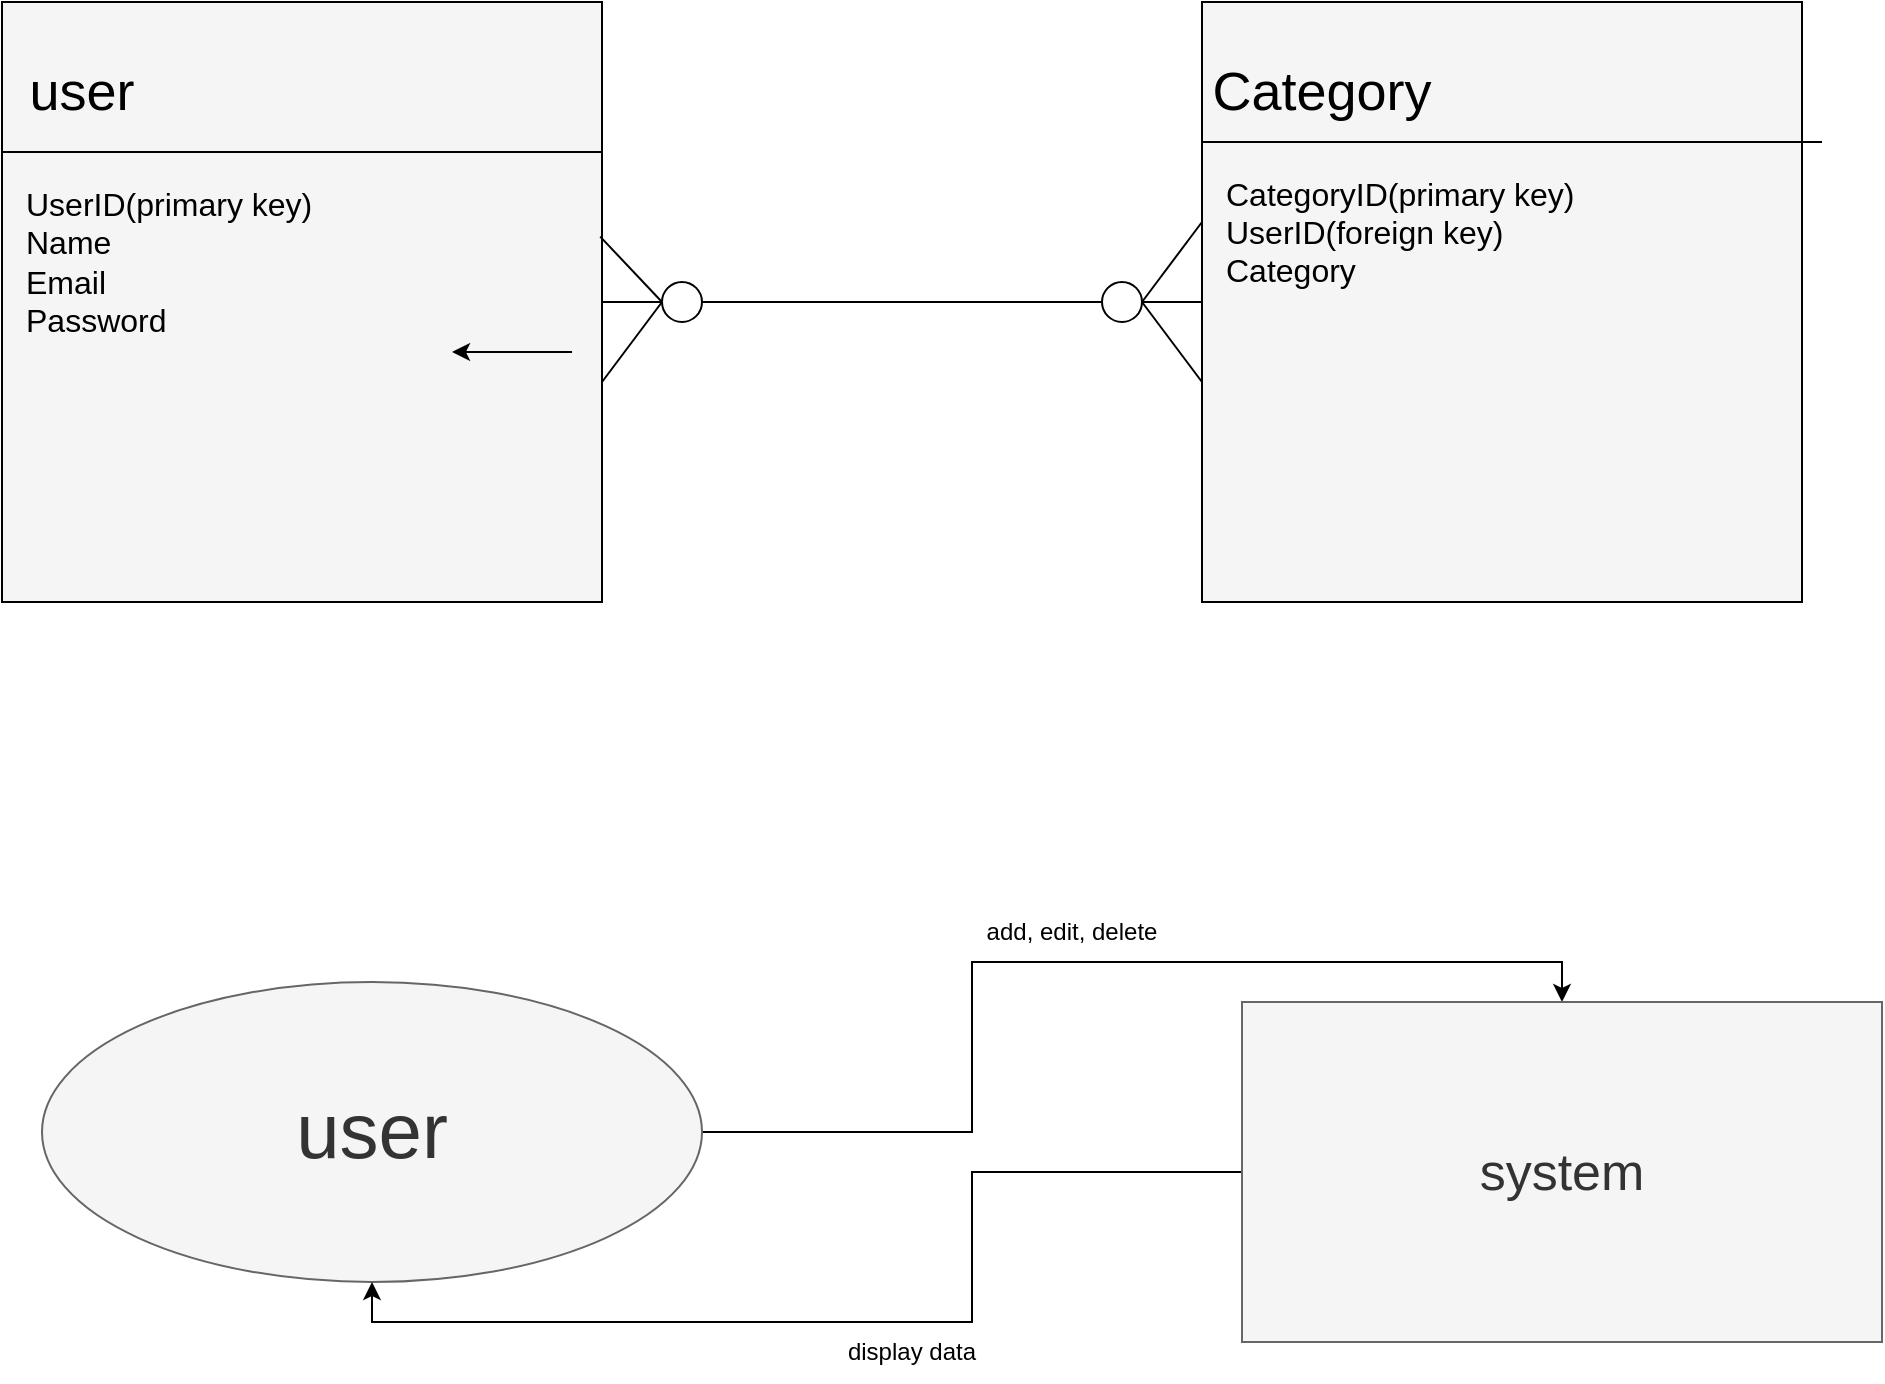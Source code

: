 <mxfile version="21.3.4" type="device">
  <diagram name="Page-1" id="nD5j4wFg5aRehoSlD_w6">
    <mxGraphModel dx="1167" dy="629" grid="1" gridSize="10" guides="1" tooltips="1" connect="1" arrows="1" fold="1" page="1" pageScale="1" pageWidth="850" pageHeight="1100" math="0" shadow="0">
      <root>
        <mxCell id="0" />
        <mxCell id="1" parent="0" />
        <mxCell id="zbsmwXQ62eeeNvYu7n_z-1" value="&lt;p style=&quot;line-height: 140%; font-size: 29px;&quot;&gt;&lt;font style=&quot;font-size: 29px;&quot; face=&quot;Times New Roman&quot;&gt;&lt;br&gt;&lt;/font&gt;&lt;/p&gt;" style="whiteSpace=wrap;html=1;aspect=fixed;fillColor=#f5f5f5;strokeColor=#000000;fontColor=#333333;" vertex="1" parent="1">
          <mxGeometry x="260" y="130" width="300" height="300" as="geometry" />
        </mxCell>
        <mxCell id="zbsmwXQ62eeeNvYu7n_z-2" value="" style="endArrow=none;html=1;rounded=0;exitX=0;exitY=0.25;exitDx=0;exitDy=0;entryX=1;entryY=0.25;entryDx=0;entryDy=0;" edge="1" parent="1" source="zbsmwXQ62eeeNvYu7n_z-1" target="zbsmwXQ62eeeNvYu7n_z-1">
          <mxGeometry width="50" height="50" relative="1" as="geometry">
            <mxPoint x="400" y="320" as="sourcePoint" />
            <mxPoint x="450" y="270" as="targetPoint" />
          </mxGeometry>
        </mxCell>
        <mxCell id="zbsmwXQ62eeeNvYu7n_z-4" value="" style="endArrow=none;html=1;rounded=0;exitX=0;exitY=0.25;exitDx=0;exitDy=0;entryX=1;entryY=0.25;entryDx=0;entryDy=0;strokeColor=#000000;" edge="1" parent="1" source="zbsmwXQ62eeeNvYu7n_z-1" target="zbsmwXQ62eeeNvYu7n_z-1">
          <mxGeometry width="50" height="50" relative="1" as="geometry">
            <mxPoint x="400" y="320" as="sourcePoint" />
            <mxPoint x="450" y="270" as="targetPoint" />
          </mxGeometry>
        </mxCell>
        <mxCell id="zbsmwXQ62eeeNvYu7n_z-5" value="&lt;font style=&quot;font-size: 27px;&quot; color=&quot;#000000&quot;&gt;user&lt;/font&gt;" style="text;strokeColor=none;align=center;fillColor=none;html=1;verticalAlign=middle;whiteSpace=wrap;rounded=0;strokeWidth=5;" vertex="1" parent="1">
          <mxGeometry x="270" y="160" width="60" height="30" as="geometry" />
        </mxCell>
        <mxCell id="zbsmwXQ62eeeNvYu7n_z-6" value="&lt;div style=&quot;font-size: 16px;&quot;&gt;&lt;span style=&quot;color: rgb(0, 0, 0); background-color: initial;&quot;&gt;&lt;font style=&quot;font-size: 16px;&quot;&gt;UserID(primary key)&lt;/font&gt;&lt;/span&gt;&lt;/div&gt;&lt;font style=&quot;font-size: 16px;&quot; color=&quot;#000000&quot;&gt;&lt;div style=&quot;&quot;&gt;&lt;span style=&quot;background-color: initial;&quot;&gt;Name&lt;/span&gt;&lt;/div&gt;&lt;div style=&quot;&quot;&gt;&lt;span style=&quot;background-color: initial;&quot;&gt;Email&lt;/span&gt;&lt;/div&gt;&lt;div style=&quot;&quot;&gt;&lt;span style=&quot;background-color: initial;&quot;&gt;Password&lt;/span&gt;&lt;/div&gt;&lt;/font&gt;" style="text;strokeColor=none;align=left;fillColor=none;html=1;verticalAlign=middle;whiteSpace=wrap;rounded=0;" vertex="1" parent="1">
          <mxGeometry x="270" y="215" width="190" height="90" as="geometry" />
        </mxCell>
        <mxCell id="zbsmwXQ62eeeNvYu7n_z-9" style="edgeStyle=orthogonalEdgeStyle;rounded=0;orthogonalLoop=1;jettySize=auto;html=1;exitX=1;exitY=1;exitDx=0;exitDy=0;" edge="1" parent="1">
          <mxGeometry relative="1" as="geometry">
            <mxPoint x="545" y="305" as="sourcePoint" />
            <mxPoint x="485" y="305" as="targetPoint" />
          </mxGeometry>
        </mxCell>
        <mxCell id="zbsmwXQ62eeeNvYu7n_z-11" value="&lt;p style=&quot;line-height: 140%; font-size: 29px;&quot;&gt;&lt;font style=&quot;font-size: 29px;&quot; face=&quot;Times New Roman&quot;&gt;&lt;br&gt;&lt;/font&gt;&lt;/p&gt;" style="whiteSpace=wrap;html=1;aspect=fixed;fillColor=#f5f5f5;strokeColor=#000000;fontColor=#333333;" vertex="1" parent="1">
          <mxGeometry x="860" y="130" width="300" height="300" as="geometry" />
        </mxCell>
        <mxCell id="zbsmwXQ62eeeNvYu7n_z-12" value="" style="endArrow=none;html=1;rounded=0;exitX=0;exitY=0.25;exitDx=0;exitDy=0;entryX=1;entryY=0.25;entryDx=0;entryDy=0;strokeColor=#000000;" edge="1" parent="1">
          <mxGeometry width="50" height="50" relative="1" as="geometry">
            <mxPoint x="860" y="200" as="sourcePoint" />
            <mxPoint x="1170" y="200" as="targetPoint" />
          </mxGeometry>
        </mxCell>
        <mxCell id="zbsmwXQ62eeeNvYu7n_z-13" value="&lt;font style=&quot;font-size: 27px;&quot; color=&quot;#000000&quot;&gt;Category&lt;/font&gt;" style="text;strokeColor=none;align=center;fillColor=none;html=1;verticalAlign=middle;whiteSpace=wrap;rounded=0;strokeWidth=5;" vertex="1" parent="1">
          <mxGeometry x="890" y="160" width="60" height="30" as="geometry" />
        </mxCell>
        <mxCell id="zbsmwXQ62eeeNvYu7n_z-14" value="&lt;div style=&quot;font-size: 16px;&quot;&gt;&lt;span style=&quot;color: rgb(0, 0, 0); background-color: initial;&quot;&gt;&lt;font style=&quot;font-size: 16px;&quot;&gt;CategoryID(primary key)&lt;/font&gt;&lt;/span&gt;&lt;/div&gt;&lt;font style=&quot;font-size: 16px;&quot; color=&quot;#000000&quot;&gt;&lt;div style=&quot;&quot;&gt;&lt;span style=&quot;background-color: initial;&quot;&gt;UserID(foreign key)&lt;/span&gt;&lt;/div&gt;&lt;div style=&quot;&quot;&gt;&lt;span style=&quot;background-color: initial;&quot;&gt;Category&lt;/span&gt;&lt;/div&gt;&lt;/font&gt;" style="text;strokeColor=none;align=left;fillColor=none;html=1;verticalAlign=middle;whiteSpace=wrap;rounded=0;" vertex="1" parent="1">
          <mxGeometry x="870" y="200" width="190" height="90" as="geometry" />
        </mxCell>
        <mxCell id="zbsmwXQ62eeeNvYu7n_z-19" value="" style="ellipse;whiteSpace=wrap;html=1;aspect=fixed;" vertex="1" parent="1">
          <mxGeometry x="810" y="270" width="20" height="20" as="geometry" />
        </mxCell>
        <mxCell id="zbsmwXQ62eeeNvYu7n_z-20" value="" style="endArrow=none;html=1;rounded=0;exitX=0.997;exitY=0.391;exitDx=0;exitDy=0;entryX=0;entryY=0.5;entryDx=0;entryDy=0;exitPerimeter=0;" edge="1" parent="1" source="zbsmwXQ62eeeNvYu7n_z-1">
          <mxGeometry width="50" height="50" relative="1" as="geometry">
            <mxPoint x="700" y="270" as="sourcePoint" />
            <mxPoint x="590.0" y="280" as="targetPoint" />
          </mxGeometry>
        </mxCell>
        <mxCell id="zbsmwXQ62eeeNvYu7n_z-21" value="" style="endArrow=none;html=1;rounded=0;" edge="1" parent="1">
          <mxGeometry width="50" height="50" relative="1" as="geometry">
            <mxPoint x="560" y="280" as="sourcePoint" />
            <mxPoint x="590" y="280" as="targetPoint" />
          </mxGeometry>
        </mxCell>
        <mxCell id="zbsmwXQ62eeeNvYu7n_z-23" value="" style="ellipse;whiteSpace=wrap;html=1;aspect=fixed;" vertex="1" parent="1">
          <mxGeometry x="590" y="270" width="20" height="20" as="geometry" />
        </mxCell>
        <mxCell id="zbsmwXQ62eeeNvYu7n_z-24" value="" style="endArrow=none;html=1;rounded=0;entryX=0;entryY=0.5;entryDx=0;entryDy=0;" edge="1" parent="1" target="zbsmwXQ62eeeNvYu7n_z-23">
          <mxGeometry width="50" height="50" relative="1" as="geometry">
            <mxPoint x="560" y="320" as="sourcePoint" />
            <mxPoint x="600" y="290" as="targetPoint" />
          </mxGeometry>
        </mxCell>
        <mxCell id="zbsmwXQ62eeeNvYu7n_z-33" value="" style="endArrow=none;html=1;rounded=0;entryX=1;entryY=0.5;entryDx=0;entryDy=0;" edge="1" parent="1" target="zbsmwXQ62eeeNvYu7n_z-19">
          <mxGeometry width="50" height="50" relative="1" as="geometry">
            <mxPoint x="860" y="240" as="sourcePoint" />
            <mxPoint x="600.0" y="290" as="targetPoint" />
          </mxGeometry>
        </mxCell>
        <mxCell id="zbsmwXQ62eeeNvYu7n_z-34" value="" style="endArrow=none;html=1;rounded=0;exitX=0;exitY=0.5;exitDx=0;exitDy=0;entryX=1;entryY=0.5;entryDx=0;entryDy=0;" edge="1" parent="1" source="zbsmwXQ62eeeNvYu7n_z-11" target="zbsmwXQ62eeeNvYu7n_z-19">
          <mxGeometry width="50" height="50" relative="1" as="geometry">
            <mxPoint x="867" y="258" as="sourcePoint" />
            <mxPoint x="840" y="290" as="targetPoint" />
          </mxGeometry>
        </mxCell>
        <mxCell id="zbsmwXQ62eeeNvYu7n_z-35" value="" style="endArrow=none;html=1;rounded=0;entryX=1;entryY=0.5;entryDx=0;entryDy=0;" edge="1" parent="1" target="zbsmwXQ62eeeNvYu7n_z-19">
          <mxGeometry width="50" height="50" relative="1" as="geometry">
            <mxPoint x="860" y="320" as="sourcePoint" />
            <mxPoint x="850" y="300" as="targetPoint" />
          </mxGeometry>
        </mxCell>
        <mxCell id="zbsmwXQ62eeeNvYu7n_z-36" value="" style="endArrow=none;html=1;rounded=0;exitX=0;exitY=0.5;exitDx=0;exitDy=0;entryX=1;entryY=0.5;entryDx=0;entryDy=0;" edge="1" parent="1" source="zbsmwXQ62eeeNvYu7n_z-19" target="zbsmwXQ62eeeNvYu7n_z-23">
          <mxGeometry width="50" height="50" relative="1" as="geometry">
            <mxPoint x="887" y="278" as="sourcePoint" />
            <mxPoint x="860" y="310" as="targetPoint" />
          </mxGeometry>
        </mxCell>
        <mxCell id="zbsmwXQ62eeeNvYu7n_z-39" style="edgeStyle=orthogonalEdgeStyle;rounded=0;orthogonalLoop=1;jettySize=auto;html=1;entryX=0.5;entryY=0;entryDx=0;entryDy=0;" edge="1" parent="1" source="zbsmwXQ62eeeNvYu7n_z-37" target="zbsmwXQ62eeeNvYu7n_z-38">
          <mxGeometry relative="1" as="geometry" />
        </mxCell>
        <mxCell id="zbsmwXQ62eeeNvYu7n_z-37" value="&lt;font style=&quot;font-size: 39px;&quot;&gt;user&lt;/font&gt;" style="ellipse;whiteSpace=wrap;html=1;fillColor=#f5f5f5;fontColor=#333333;strokeColor=#666666;" vertex="1" parent="1">
          <mxGeometry x="280" y="620" width="330" height="150" as="geometry" />
        </mxCell>
        <mxCell id="zbsmwXQ62eeeNvYu7n_z-40" style="edgeStyle=orthogonalEdgeStyle;rounded=0;orthogonalLoop=1;jettySize=auto;html=1;entryX=0.5;entryY=1;entryDx=0;entryDy=0;" edge="1" parent="1" source="zbsmwXQ62eeeNvYu7n_z-38" target="zbsmwXQ62eeeNvYu7n_z-37">
          <mxGeometry relative="1" as="geometry" />
        </mxCell>
        <mxCell id="zbsmwXQ62eeeNvYu7n_z-38" value="&lt;font style=&quot;font-size: 26px;&quot;&gt;system&lt;/font&gt;" style="rounded=0;whiteSpace=wrap;html=1;fillColor=#f5f5f5;fontColor=#333333;strokeColor=#666666;" vertex="1" parent="1">
          <mxGeometry x="880" y="630" width="320" height="170" as="geometry" />
        </mxCell>
        <mxCell id="zbsmwXQ62eeeNvYu7n_z-41" value="add, edit, delete" style="text;strokeColor=none;align=center;fillColor=none;html=1;verticalAlign=middle;whiteSpace=wrap;rounded=0;" vertex="1" parent="1">
          <mxGeometry x="750" y="580" width="90" height="30" as="geometry" />
        </mxCell>
        <mxCell id="zbsmwXQ62eeeNvYu7n_z-42" value="display data" style="text;strokeColor=none;align=center;fillColor=none;html=1;verticalAlign=middle;whiteSpace=wrap;rounded=0;" vertex="1" parent="1">
          <mxGeometry x="680" y="790" width="70" height="30" as="geometry" />
        </mxCell>
      </root>
    </mxGraphModel>
  </diagram>
</mxfile>
